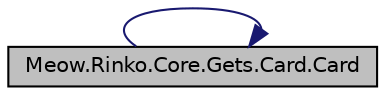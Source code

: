 digraph "Meow.Rinko.Core.Gets.Card.Card"
{
 // LATEX_PDF_SIZE
  edge [fontname="Helvetica",fontsize="10",labelfontname="Helvetica",labelfontsize="10"];
  node [fontname="Helvetica",fontsize="10",shape=record];
  rankdir="RL";
  Node1 [label="Meow.Rinko.Core.Gets.Card.Card",height=0.2,width=0.4,color="black", fillcolor="grey75", style="filled", fontcolor="black",tooltip="初始化某卡片"];
  Node1 -> Node1 [dir="back",color="midnightblue",fontsize="10",style="solid",fontname="Helvetica"];
}
